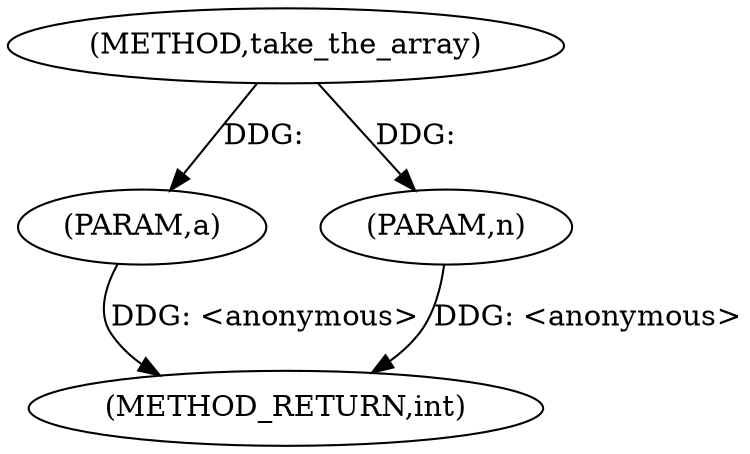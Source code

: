 digraph "take_the_array" {  
"1000121" [label = "(METHOD,take_the_array)" ]
"1000125" [label = "(METHOD_RETURN,int)" ]
"1000122" [label = "(PARAM,a)" ]
"1000123" [label = "(PARAM,n)" ]
  "1000122" -> "1000125"  [ label = "DDG: <anonymous>"] 
  "1000123" -> "1000125"  [ label = "DDG: <anonymous>"] 
  "1000121" -> "1000122"  [ label = "DDG: "] 
  "1000121" -> "1000123"  [ label = "DDG: "] 
}
